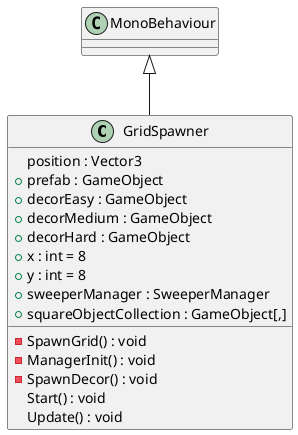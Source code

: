 @startuml
class GridSpawner {
    position : Vector3
    + prefab : GameObject
    + decorEasy : GameObject
    + decorMedium : GameObject
    + decorHard : GameObject
    + x : int = 8
    + y : int = 8
    + sweeperManager : SweeperManager
    + squareObjectCollection : GameObject[,]
    - SpawnGrid() : void
    - ManagerInit() : void
    - SpawnDecor() : void
    Start() : void
    Update() : void
}
MonoBehaviour <|-- GridSpawner
@enduml
